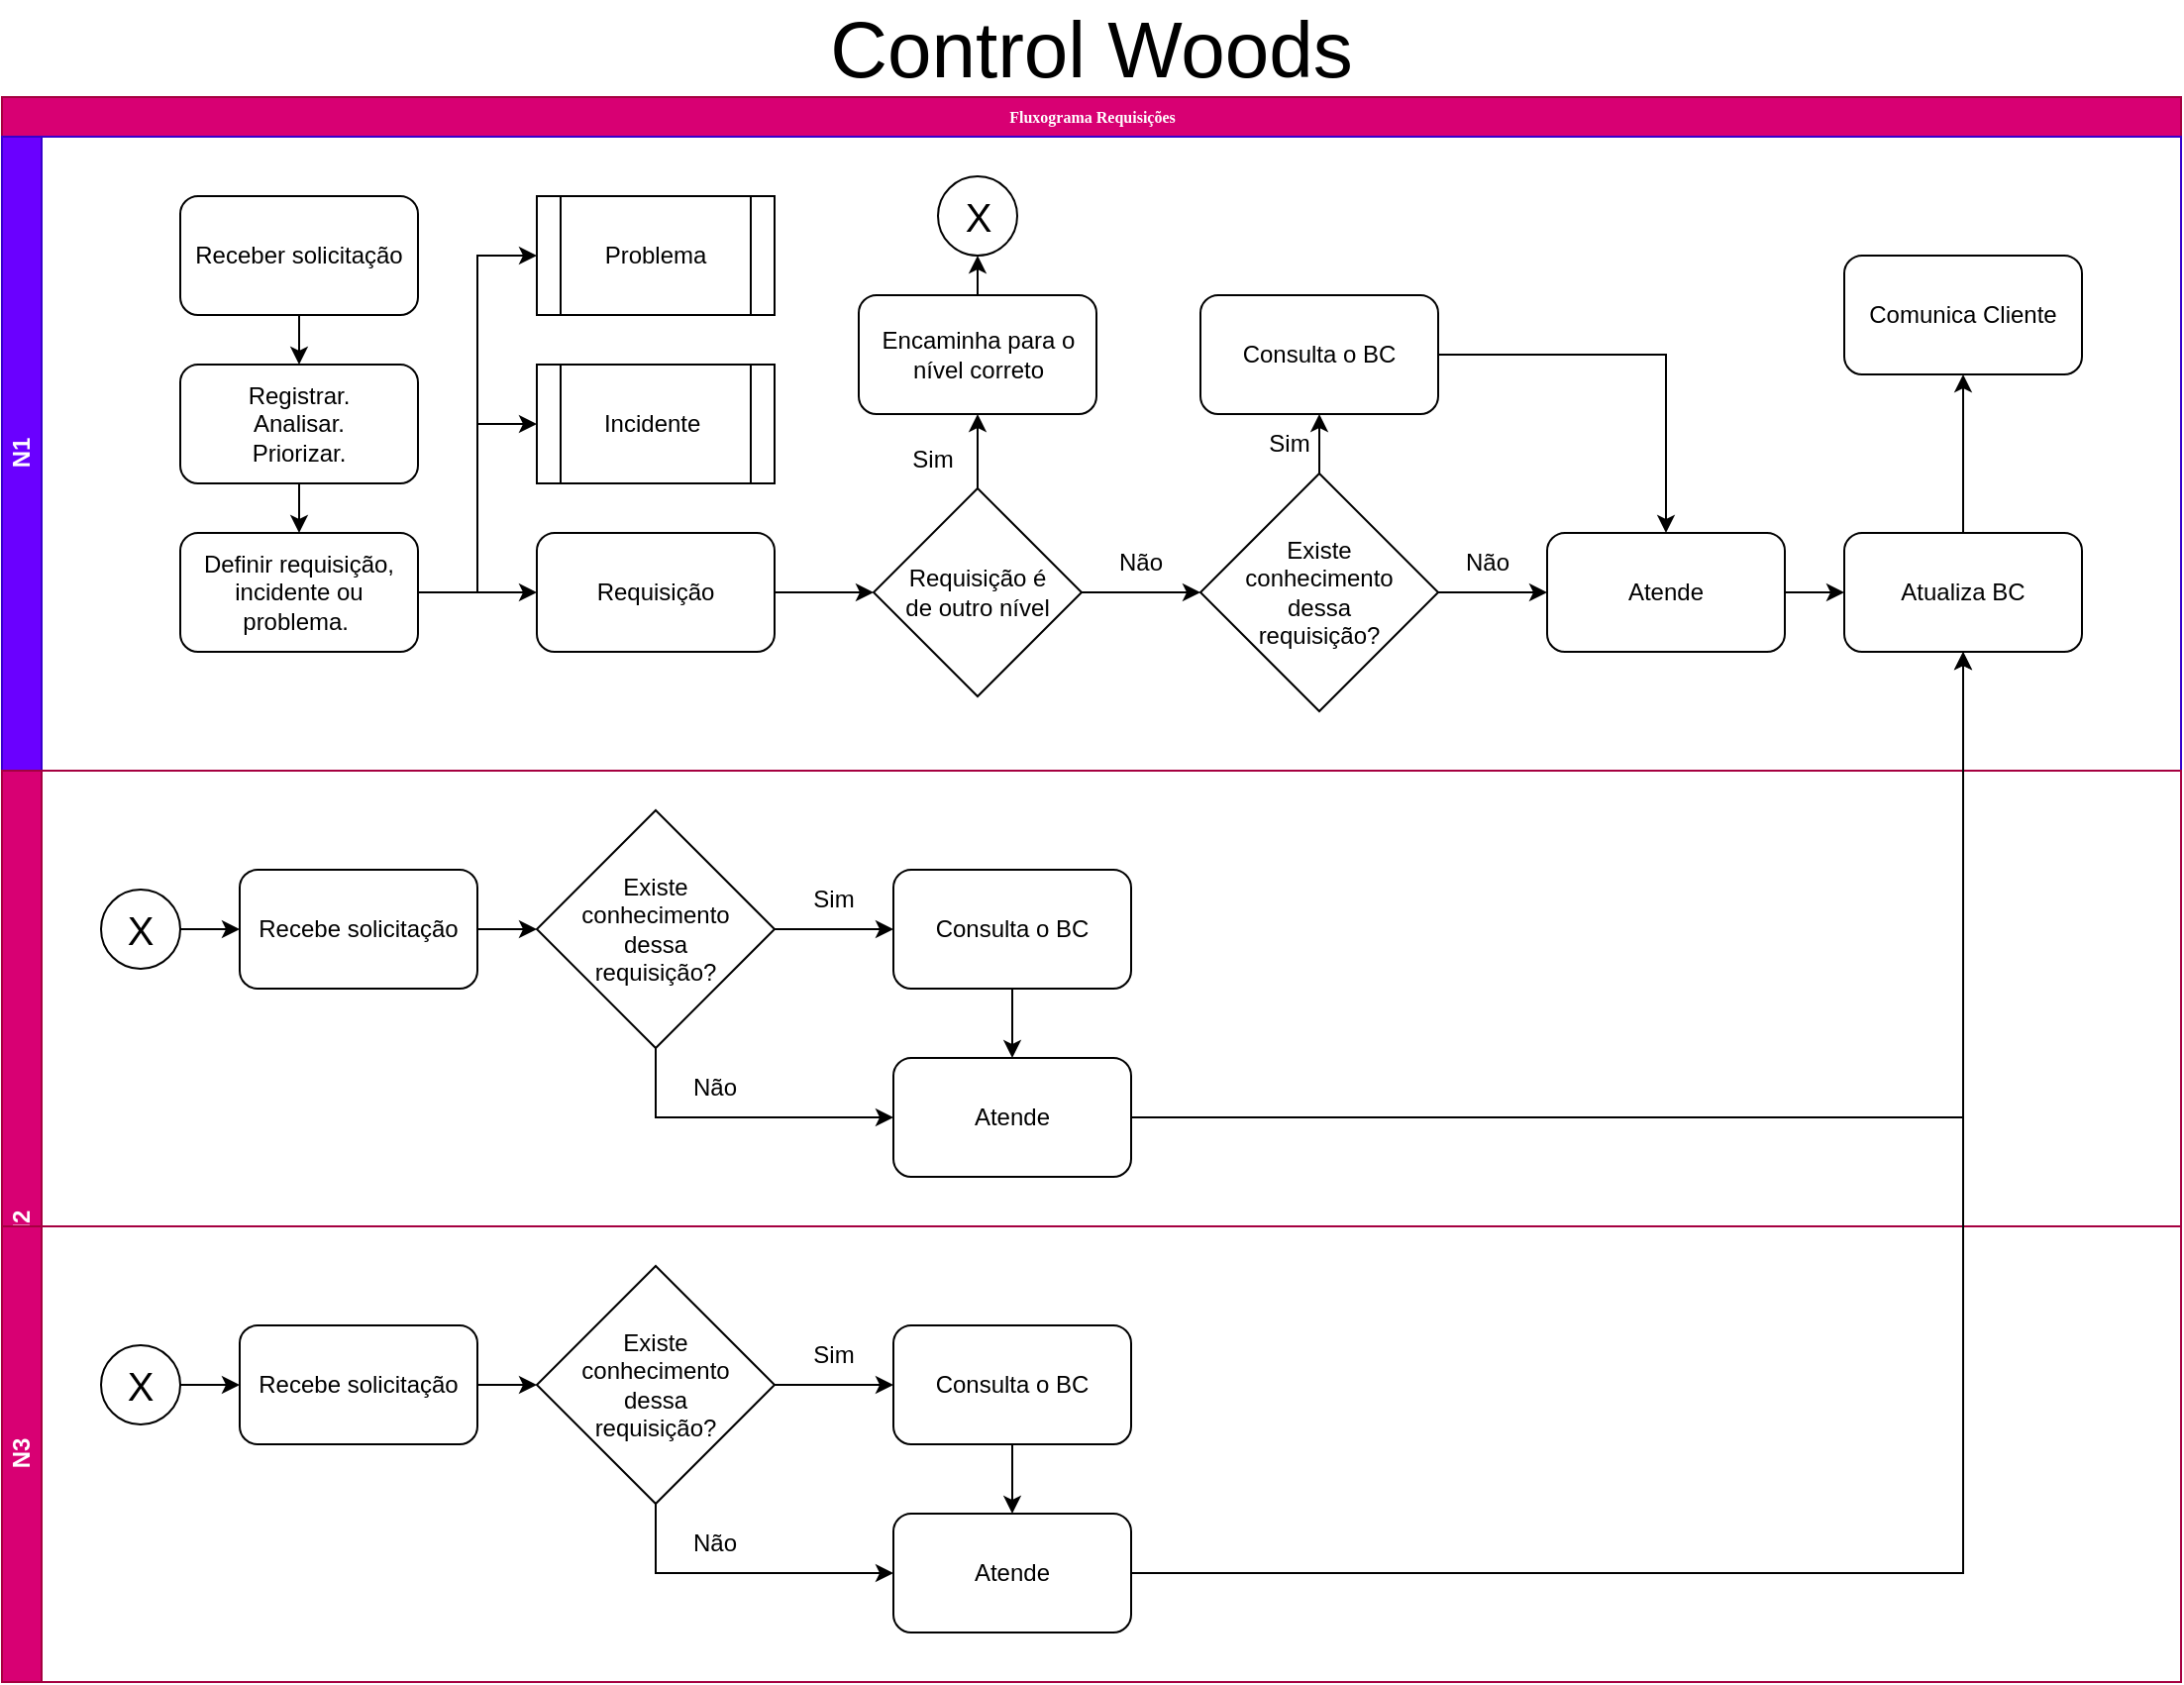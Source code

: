 <mxfile version="22.1.7" type="device">
  <diagram name="Page-1" id="c7488fd3-1785-93aa-aadb-54a6760d102a">
    <mxGraphModel dx="2647" dy="2290" grid="1" gridSize="10" guides="1" tooltips="1" connect="1" arrows="1" fold="1" page="1" pageScale="1" pageWidth="1100" pageHeight="850" background="none" math="0" shadow="0">
      <root>
        <mxCell id="0" />
        <mxCell id="1" parent="0" />
        <mxCell id="2b4e8129b02d487f-1" value="Fluxograma&amp;nbsp;Requisições " style="swimlane;html=1;childLayout=stackLayout;horizontal=1;startSize=20;horizontalStack=0;rounded=0;shadow=0;labelBackgroundColor=none;strokeWidth=1;fontFamily=Verdana;fontSize=8;align=center;fillColor=#d80073;strokeColor=#A50040;fontColor=#ffffff;" parent="1" vertex="1">
          <mxGeometry y="-800" width="1100" height="800" as="geometry">
            <mxRectangle x="180" y="70" width="60" height="20" as="alternateBounds" />
          </mxGeometry>
        </mxCell>
        <mxCell id="2b4e8129b02d487f-3" value="N1" style="swimlane;html=1;startSize=20;horizontal=0;fillColor=#6a00ff;fontColor=#ffffff;strokeColor=#3700CC;" parent="2b4e8129b02d487f-1" vertex="1">
          <mxGeometry y="20" width="1100" height="320" as="geometry" />
        </mxCell>
        <mxCell id="ur2h0-PqVUXsRNQ7MQ-a-5" style="edgeStyle=orthogonalEdgeStyle;rounded=0;orthogonalLoop=1;jettySize=auto;html=1;entryX=0.5;entryY=0;entryDx=0;entryDy=0;" parent="2b4e8129b02d487f-3" source="vjjzR6SspAhX7g16NQRn-58" target="ur2h0-PqVUXsRNQ7MQ-a-3" edge="1">
          <mxGeometry relative="1" as="geometry" />
        </mxCell>
        <mxCell id="vjjzR6SspAhX7g16NQRn-58" value="Receber solicitação" style="rounded=1;whiteSpace=wrap;html=1;" parent="2b4e8129b02d487f-3" vertex="1">
          <mxGeometry x="90" y="30" width="120" height="60" as="geometry" />
        </mxCell>
        <mxCell id="vjjzR6SspAhX7g16NQRn-79" value="Sim" style="text;html=1;strokeColor=none;fillColor=none;align=center;verticalAlign=middle;whiteSpace=wrap;rounded=0;" parent="2b4e8129b02d487f-3" vertex="1">
          <mxGeometry x="440" y="147.5" width="60" height="30" as="geometry" />
        </mxCell>
        <mxCell id="ur2h0-PqVUXsRNQ7MQ-a-23" style="edgeStyle=orthogonalEdgeStyle;rounded=0;orthogonalLoop=1;jettySize=auto;html=1;entryX=0.5;entryY=1;entryDx=0;entryDy=0;" parent="2b4e8129b02d487f-3" source="vjjzR6SspAhX7g16NQRn-106" target="vjjzR6SspAhX7g16NQRn-108" edge="1">
          <mxGeometry relative="1" as="geometry" />
        </mxCell>
        <mxCell id="ur2h0-PqVUXsRNQ7MQ-a-24" style="edgeStyle=orthogonalEdgeStyle;rounded=0;orthogonalLoop=1;jettySize=auto;html=1;entryX=0;entryY=0.5;entryDx=0;entryDy=0;" parent="2b4e8129b02d487f-3" source="vjjzR6SspAhX7g16NQRn-106" target="vjjzR6SspAhX7g16NQRn-147" edge="1">
          <mxGeometry relative="1" as="geometry" />
        </mxCell>
        <mxCell id="vjjzR6SspAhX7g16NQRn-106" value="Requisição é&lt;br&gt;de outro nível" style="rhombus;whiteSpace=wrap;html=1;" parent="2b4e8129b02d487f-3" vertex="1">
          <mxGeometry x="440" y="177.5" width="105" height="105" as="geometry" />
        </mxCell>
        <mxCell id="ur2h0-PqVUXsRNQ7MQ-a-95" style="edgeStyle=orthogonalEdgeStyle;rounded=0;orthogonalLoop=1;jettySize=auto;html=1;exitX=0.5;exitY=0;exitDx=0;exitDy=0;entryX=0.5;entryY=1;entryDx=0;entryDy=0;" parent="2b4e8129b02d487f-3" source="vjjzR6SspAhX7g16NQRn-108" target="vjjzR6SspAhX7g16NQRn-203" edge="1">
          <mxGeometry relative="1" as="geometry" />
        </mxCell>
        <mxCell id="vjjzR6SspAhX7g16NQRn-108" value="Encaminha para o nível correto" style="rounded=1;whiteSpace=wrap;html=1;" parent="2b4e8129b02d487f-3" vertex="1">
          <mxGeometry x="432.5" y="80" width="120" height="60" as="geometry" />
        </mxCell>
        <mxCell id="vjjzR6SspAhX7g16NQRn-128" value="Não" style="text;html=1;strokeColor=none;fillColor=none;align=center;verticalAlign=middle;whiteSpace=wrap;rounded=0;" parent="2b4e8129b02d487f-3" vertex="1">
          <mxGeometry x="545" y="200" width="60" height="30" as="geometry" />
        </mxCell>
        <mxCell id="ur2h0-PqVUXsRNQ7MQ-a-25" style="edgeStyle=orthogonalEdgeStyle;rounded=0;orthogonalLoop=1;jettySize=auto;html=1;entryX=0;entryY=0.5;entryDx=0;entryDy=0;" parent="2b4e8129b02d487f-3" source="vjjzR6SspAhX7g16NQRn-147" target="vjjzR6SspAhX7g16NQRn-185" edge="1">
          <mxGeometry relative="1" as="geometry" />
        </mxCell>
        <mxCell id="ur2h0-PqVUXsRNQ7MQ-a-27" style="edgeStyle=orthogonalEdgeStyle;rounded=0;orthogonalLoop=1;jettySize=auto;html=1;entryX=0.5;entryY=1;entryDx=0;entryDy=0;" parent="2b4e8129b02d487f-3" source="vjjzR6SspAhX7g16NQRn-147" target="vjjzR6SspAhX7g16NQRn-189" edge="1">
          <mxGeometry relative="1" as="geometry" />
        </mxCell>
        <mxCell id="vjjzR6SspAhX7g16NQRn-147" value="Existe&lt;br&gt;conhecimento&lt;br&gt;dessa&lt;br&gt;requisição?" style="rhombus;whiteSpace=wrap;html=1;" parent="2b4e8129b02d487f-3" vertex="1">
          <mxGeometry x="605" y="170" width="120" height="120" as="geometry" />
        </mxCell>
        <mxCell id="ur2h0-PqVUXsRNQ7MQ-a-62" style="edgeStyle=orthogonalEdgeStyle;rounded=0;orthogonalLoop=1;jettySize=auto;html=1;entryX=0;entryY=0.5;entryDx=0;entryDy=0;" parent="2b4e8129b02d487f-3" source="vjjzR6SspAhX7g16NQRn-185" target="vjjzR6SspAhX7g16NQRn-187" edge="1">
          <mxGeometry relative="1" as="geometry" />
        </mxCell>
        <mxCell id="vjjzR6SspAhX7g16NQRn-185" value="Atende" style="rounded=1;whiteSpace=wrap;html=1;" parent="2b4e8129b02d487f-3" vertex="1">
          <mxGeometry x="780" y="200" width="120" height="60" as="geometry" />
        </mxCell>
        <mxCell id="ur2h0-PqVUXsRNQ7MQ-a-64" value="" style="edgeStyle=orthogonalEdgeStyle;rounded=0;orthogonalLoop=1;jettySize=auto;html=1;" parent="2b4e8129b02d487f-3" source="vjjzR6SspAhX7g16NQRn-187" target="ur2h0-PqVUXsRNQ7MQ-a-63" edge="1">
          <mxGeometry relative="1" as="geometry" />
        </mxCell>
        <mxCell id="vjjzR6SspAhX7g16NQRn-187" value="Atualiza BC" style="rounded=1;whiteSpace=wrap;html=1;" parent="2b4e8129b02d487f-3" vertex="1">
          <mxGeometry x="930" y="200" width="120" height="60" as="geometry" />
        </mxCell>
        <mxCell id="ur2h0-PqVUXsRNQ7MQ-a-58" style="edgeStyle=orthogonalEdgeStyle;rounded=0;orthogonalLoop=1;jettySize=auto;html=1;entryX=0.5;entryY=0;entryDx=0;entryDy=0;" parent="2b4e8129b02d487f-3" source="vjjzR6SspAhX7g16NQRn-189" target="vjjzR6SspAhX7g16NQRn-185" edge="1">
          <mxGeometry relative="1" as="geometry" />
        </mxCell>
        <mxCell id="vjjzR6SspAhX7g16NQRn-189" value="Consulta o BC" style="rounded=1;whiteSpace=wrap;html=1;" parent="2b4e8129b02d487f-3" vertex="1">
          <mxGeometry x="605" y="80" width="120" height="60" as="geometry" />
        </mxCell>
        <mxCell id="ur2h0-PqVUXsRNQ7MQ-a-12" style="edgeStyle=orthogonalEdgeStyle;rounded=0;orthogonalLoop=1;jettySize=auto;html=1;entryX=0.5;entryY=0;entryDx=0;entryDy=0;" parent="2b4e8129b02d487f-3" source="ur2h0-PqVUXsRNQ7MQ-a-3" target="ur2h0-PqVUXsRNQ7MQ-a-7" edge="1">
          <mxGeometry relative="1" as="geometry" />
        </mxCell>
        <mxCell id="ur2h0-PqVUXsRNQ7MQ-a-3" value="Registrar.&lt;br&gt;Analisar.&lt;br&gt;Priorizar." style="rounded=1;whiteSpace=wrap;html=1;" parent="2b4e8129b02d487f-3" vertex="1">
          <mxGeometry x="90" y="115" width="120" height="60" as="geometry" />
        </mxCell>
        <mxCell id="ur2h0-PqVUXsRNQ7MQ-a-17" value="" style="edgeStyle=orthogonalEdgeStyle;rounded=0;orthogonalLoop=1;jettySize=auto;html=1;" parent="2b4e8129b02d487f-3" source="ur2h0-PqVUXsRNQ7MQ-a-7" target="ur2h0-PqVUXsRNQ7MQ-a-16" edge="1">
          <mxGeometry relative="1" as="geometry" />
        </mxCell>
        <mxCell id="ur2h0-PqVUXsRNQ7MQ-a-18" style="edgeStyle=orthogonalEdgeStyle;rounded=0;orthogonalLoop=1;jettySize=auto;html=1;exitX=1;exitY=0.5;exitDx=0;exitDy=0;entryX=0;entryY=0.5;entryDx=0;entryDy=0;" parent="2b4e8129b02d487f-3" source="ur2h0-PqVUXsRNQ7MQ-a-7" target="ur2h0-PqVUXsRNQ7MQ-a-14" edge="1">
          <mxGeometry relative="1" as="geometry" />
        </mxCell>
        <mxCell id="ur2h0-PqVUXsRNQ7MQ-a-20" style="edgeStyle=orthogonalEdgeStyle;rounded=0;orthogonalLoop=1;jettySize=auto;html=1;entryX=0;entryY=0.5;entryDx=0;entryDy=0;" parent="2b4e8129b02d487f-3" source="ur2h0-PqVUXsRNQ7MQ-a-7" target="ur2h0-PqVUXsRNQ7MQ-a-13" edge="1">
          <mxGeometry relative="1" as="geometry" />
        </mxCell>
        <mxCell id="ur2h0-PqVUXsRNQ7MQ-a-7" value="Definir requisição, incidente ou problema.&amp;nbsp;" style="rounded=1;whiteSpace=wrap;html=1;" parent="2b4e8129b02d487f-3" vertex="1">
          <mxGeometry x="90" y="200" width="120" height="60" as="geometry" />
        </mxCell>
        <mxCell id="ur2h0-PqVUXsRNQ7MQ-a-13" value="Problema" style="shape=process;whiteSpace=wrap;html=1;backgroundOutline=1;" parent="2b4e8129b02d487f-3" vertex="1">
          <mxGeometry x="270" y="30" width="120" height="60" as="geometry" />
        </mxCell>
        <mxCell id="ur2h0-PqVUXsRNQ7MQ-a-14" value="Incidente&amp;nbsp;" style="shape=process;whiteSpace=wrap;html=1;backgroundOutline=1;" parent="2b4e8129b02d487f-3" vertex="1">
          <mxGeometry x="270" y="115" width="120" height="60" as="geometry" />
        </mxCell>
        <mxCell id="ur2h0-PqVUXsRNQ7MQ-a-21" style="edgeStyle=orthogonalEdgeStyle;rounded=0;orthogonalLoop=1;jettySize=auto;html=1;entryX=0;entryY=0.5;entryDx=0;entryDy=0;" parent="2b4e8129b02d487f-3" source="ur2h0-PqVUXsRNQ7MQ-a-16" target="vjjzR6SspAhX7g16NQRn-106" edge="1">
          <mxGeometry relative="1" as="geometry" />
        </mxCell>
        <mxCell id="ur2h0-PqVUXsRNQ7MQ-a-16" value="Requisição" style="whiteSpace=wrap;html=1;rounded=1;" parent="2b4e8129b02d487f-3" vertex="1">
          <mxGeometry x="270" y="200" width="120" height="60" as="geometry" />
        </mxCell>
        <mxCell id="ur2h0-PqVUXsRNQ7MQ-a-26" value="Sim" style="text;html=1;strokeColor=none;fillColor=none;align=center;verticalAlign=middle;whiteSpace=wrap;rounded=0;" parent="2b4e8129b02d487f-3" vertex="1">
          <mxGeometry x="620" y="140" width="60" height="30" as="geometry" />
        </mxCell>
        <mxCell id="ur2h0-PqVUXsRNQ7MQ-a-55" value="Não" style="text;html=1;strokeColor=none;fillColor=none;align=center;verticalAlign=middle;whiteSpace=wrap;rounded=0;" parent="2b4e8129b02d487f-3" vertex="1">
          <mxGeometry x="720" y="200" width="60" height="30" as="geometry" />
        </mxCell>
        <mxCell id="ur2h0-PqVUXsRNQ7MQ-a-63" value="Comunica Cliente" style="whiteSpace=wrap;html=1;rounded=1;" parent="2b4e8129b02d487f-3" vertex="1">
          <mxGeometry x="930" y="60" width="120" height="60" as="geometry" />
        </mxCell>
        <mxCell id="vjjzR6SspAhX7g16NQRn-203" value="&lt;font style=&quot;font-size: 20px;&quot;&gt;X&lt;/font&gt;" style="ellipse;whiteSpace=wrap;html=1;aspect=fixed;" parent="2b4e8129b02d487f-3" vertex="1">
          <mxGeometry x="472.5" y="20" width="40" height="40" as="geometry" />
        </mxCell>
        <mxCell id="2b4e8129b02d487f-4" value="N2" style="swimlane;html=1;startSize=20;horizontal=0;fillColor=#d80073;fontColor=#ffffff;strokeColor=#A50040;" parent="2b4e8129b02d487f-1" vertex="1">
          <mxGeometry y="340" width="1100" height="460" as="geometry" />
        </mxCell>
        <mxCell id="vjjzR6SspAhX7g16NQRn-227" value="Sim" style="text;html=1;strokeColor=none;fillColor=none;align=center;verticalAlign=middle;whiteSpace=wrap;rounded=0;" parent="2b4e8129b02d487f-4" vertex="1">
          <mxGeometry x="390" y="50" width="60" height="30" as="geometry" />
        </mxCell>
        <mxCell id="vjjzR6SspAhX7g16NQRn-228" value="Não" style="text;html=1;strokeColor=none;fillColor=none;align=center;verticalAlign=middle;whiteSpace=wrap;rounded=0;" parent="2b4e8129b02d487f-4" vertex="1">
          <mxGeometry x="330" y="145" width="60" height="30" as="geometry" />
        </mxCell>
        <mxCell id="_Ld9VESk47fDk7o225M8-6" style="edgeStyle=orthogonalEdgeStyle;rounded=0;orthogonalLoop=1;jettySize=auto;html=1;entryX=0;entryY=0.5;entryDx=0;entryDy=0;" edge="1" parent="2b4e8129b02d487f-4" source="WL2loHngfLVMSbmiMG4r-16" target="_Ld9VESk47fDk7o225M8-4">
          <mxGeometry relative="1" as="geometry" />
        </mxCell>
        <mxCell id="WL2loHngfLVMSbmiMG4r-16" value="Recebe solicitação" style="rounded=1;whiteSpace=wrap;html=1;" parent="2b4e8129b02d487f-4" vertex="1">
          <mxGeometry x="120" y="50" width="120" height="60" as="geometry" />
        </mxCell>
        <mxCell id="WL2loHngfLVMSbmiMG4r-1" value="N3" style="swimlane;html=1;startSize=20;horizontal=0;fillColor=#d80073;fontColor=#ffffff;strokeColor=#A50040;" parent="2b4e8129b02d487f-4" vertex="1">
          <mxGeometry y="230" width="1100" height="230" as="geometry" />
        </mxCell>
        <mxCell id="_Ld9VESk47fDk7o225M8-15" value="Sim" style="text;html=1;strokeColor=none;fillColor=none;align=center;verticalAlign=middle;whiteSpace=wrap;rounded=0;" vertex="1" parent="WL2loHngfLVMSbmiMG4r-1">
          <mxGeometry x="390" y="50" width="60" height="30" as="geometry" />
        </mxCell>
        <mxCell id="_Ld9VESk47fDk7o225M8-16" value="Não" style="text;html=1;strokeColor=none;fillColor=none;align=center;verticalAlign=middle;whiteSpace=wrap;rounded=0;" vertex="1" parent="WL2loHngfLVMSbmiMG4r-1">
          <mxGeometry x="330" y="145" width="60" height="30" as="geometry" />
        </mxCell>
        <mxCell id="_Ld9VESk47fDk7o225M8-18" value="Recebe solicitação" style="rounded=1;whiteSpace=wrap;html=1;" vertex="1" parent="WL2loHngfLVMSbmiMG4r-1">
          <mxGeometry x="120" y="50" width="120" height="60" as="geometry" />
        </mxCell>
        <mxCell id="_Ld9VESk47fDk7o225M8-19" style="edgeStyle=orthogonalEdgeStyle;rounded=0;orthogonalLoop=1;jettySize=auto;html=1;entryX=0;entryY=0.5;entryDx=0;entryDy=0;" edge="1" parent="WL2loHngfLVMSbmiMG4r-1" source="_Ld9VESk47fDk7o225M8-20" target="_Ld9VESk47fDk7o225M8-18">
          <mxGeometry relative="1" as="geometry" />
        </mxCell>
        <mxCell id="_Ld9VESk47fDk7o225M8-20" value="&lt;font style=&quot;font-size: 20px;&quot;&gt;X&lt;/font&gt;" style="ellipse;whiteSpace=wrap;html=1;aspect=fixed;" vertex="1" parent="WL2loHngfLVMSbmiMG4r-1">
          <mxGeometry x="50" y="60" width="40" height="40" as="geometry" />
        </mxCell>
        <mxCell id="_Ld9VESk47fDk7o225M8-23" value="Existe&lt;br&gt;conhecimento&lt;br&gt;dessa&lt;br&gt;requisição?" style="rhombus;whiteSpace=wrap;html=1;" vertex="1" parent="WL2loHngfLVMSbmiMG4r-1">
          <mxGeometry x="270" y="20" width="120" height="120" as="geometry" />
        </mxCell>
        <mxCell id="_Ld9VESk47fDk7o225M8-17" style="edgeStyle=orthogonalEdgeStyle;rounded=0;orthogonalLoop=1;jettySize=auto;html=1;entryX=0;entryY=0.5;entryDx=0;entryDy=0;" edge="1" parent="WL2loHngfLVMSbmiMG4r-1" source="_Ld9VESk47fDk7o225M8-18" target="_Ld9VESk47fDk7o225M8-23">
          <mxGeometry relative="1" as="geometry" />
        </mxCell>
        <mxCell id="_Ld9VESk47fDk7o225M8-25" value="Consulta o BC" style="rounded=1;whiteSpace=wrap;html=1;" vertex="1" parent="WL2loHngfLVMSbmiMG4r-1">
          <mxGeometry x="450" y="50" width="120" height="60" as="geometry" />
        </mxCell>
        <mxCell id="_Ld9VESk47fDk7o225M8-21" style="edgeStyle=orthogonalEdgeStyle;rounded=0;orthogonalLoop=1;jettySize=auto;html=1;entryX=0;entryY=0.5;entryDx=0;entryDy=0;" edge="1" parent="WL2loHngfLVMSbmiMG4r-1" source="_Ld9VESk47fDk7o225M8-23" target="_Ld9VESk47fDk7o225M8-25">
          <mxGeometry relative="1" as="geometry" />
        </mxCell>
        <mxCell id="_Ld9VESk47fDk7o225M8-26" value="Atende" style="rounded=1;whiteSpace=wrap;html=1;" vertex="1" parent="WL2loHngfLVMSbmiMG4r-1">
          <mxGeometry x="450" y="145" width="120" height="60" as="geometry" />
        </mxCell>
        <mxCell id="_Ld9VESk47fDk7o225M8-22" style="edgeStyle=orthogonalEdgeStyle;rounded=0;orthogonalLoop=1;jettySize=auto;html=1;entryX=0;entryY=0.5;entryDx=0;entryDy=0;" edge="1" parent="WL2loHngfLVMSbmiMG4r-1" source="_Ld9VESk47fDk7o225M8-23" target="_Ld9VESk47fDk7o225M8-26">
          <mxGeometry relative="1" as="geometry">
            <Array as="points">
              <mxPoint x="330" y="175" />
            </Array>
          </mxGeometry>
        </mxCell>
        <mxCell id="_Ld9VESk47fDk7o225M8-24" style="edgeStyle=orthogonalEdgeStyle;rounded=0;orthogonalLoop=1;jettySize=auto;html=1;entryX=0.5;entryY=0;entryDx=0;entryDy=0;" edge="1" parent="WL2loHngfLVMSbmiMG4r-1" source="_Ld9VESk47fDk7o225M8-25" target="_Ld9VESk47fDk7o225M8-26">
          <mxGeometry relative="1" as="geometry" />
        </mxCell>
        <mxCell id="_Ld9VESk47fDk7o225M8-5" style="edgeStyle=orthogonalEdgeStyle;rounded=0;orthogonalLoop=1;jettySize=auto;html=1;entryX=0;entryY=0.5;entryDx=0;entryDy=0;" edge="1" parent="2b4e8129b02d487f-4" source="ur2h0-PqVUXsRNQ7MQ-a-93" target="WL2loHngfLVMSbmiMG4r-16">
          <mxGeometry relative="1" as="geometry" />
        </mxCell>
        <mxCell id="ur2h0-PqVUXsRNQ7MQ-a-93" value="&lt;font style=&quot;font-size: 20px;&quot;&gt;X&lt;/font&gt;" style="ellipse;whiteSpace=wrap;html=1;aspect=fixed;" parent="2b4e8129b02d487f-4" vertex="1">
          <mxGeometry x="50" y="60" width="40" height="40" as="geometry" />
        </mxCell>
        <mxCell id="_Ld9VESk47fDk7o225M8-10" style="edgeStyle=orthogonalEdgeStyle;rounded=0;orthogonalLoop=1;jettySize=auto;html=1;entryX=0;entryY=0.5;entryDx=0;entryDy=0;" edge="1" parent="2b4e8129b02d487f-4" source="_Ld9VESk47fDk7o225M8-4" target="_Ld9VESk47fDk7o225M8-7">
          <mxGeometry relative="1" as="geometry" />
        </mxCell>
        <mxCell id="_Ld9VESk47fDk7o225M8-12" style="edgeStyle=orthogonalEdgeStyle;rounded=0;orthogonalLoop=1;jettySize=auto;html=1;entryX=0;entryY=0.5;entryDx=0;entryDy=0;" edge="1" parent="2b4e8129b02d487f-4" source="_Ld9VESk47fDk7o225M8-4" target="_Ld9VESk47fDk7o225M8-11">
          <mxGeometry relative="1" as="geometry">
            <Array as="points">
              <mxPoint x="330" y="175" />
            </Array>
          </mxGeometry>
        </mxCell>
        <mxCell id="_Ld9VESk47fDk7o225M8-4" value="Existe&lt;br&gt;conhecimento&lt;br&gt;dessa&lt;br&gt;requisição?" style="rhombus;whiteSpace=wrap;html=1;" vertex="1" parent="2b4e8129b02d487f-4">
          <mxGeometry x="270" y="20" width="120" height="120" as="geometry" />
        </mxCell>
        <mxCell id="_Ld9VESk47fDk7o225M8-13" style="edgeStyle=orthogonalEdgeStyle;rounded=0;orthogonalLoop=1;jettySize=auto;html=1;entryX=0.5;entryY=0;entryDx=0;entryDy=0;" edge="1" parent="2b4e8129b02d487f-4" source="_Ld9VESk47fDk7o225M8-7" target="_Ld9VESk47fDk7o225M8-11">
          <mxGeometry relative="1" as="geometry" />
        </mxCell>
        <mxCell id="_Ld9VESk47fDk7o225M8-7" value="Consulta o BC" style="rounded=1;whiteSpace=wrap;html=1;" vertex="1" parent="2b4e8129b02d487f-4">
          <mxGeometry x="450" y="50" width="120" height="60" as="geometry" />
        </mxCell>
        <mxCell id="_Ld9VESk47fDk7o225M8-11" value="Atende" style="rounded=1;whiteSpace=wrap;html=1;" vertex="1" parent="2b4e8129b02d487f-4">
          <mxGeometry x="450" y="145" width="120" height="60" as="geometry" />
        </mxCell>
        <mxCell id="_Ld9VESk47fDk7o225M8-14" style="edgeStyle=orthogonalEdgeStyle;rounded=0;orthogonalLoop=1;jettySize=auto;html=1;entryX=0.5;entryY=1;entryDx=0;entryDy=0;" edge="1" parent="2b4e8129b02d487f-1" source="_Ld9VESk47fDk7o225M8-11" target="vjjzR6SspAhX7g16NQRn-187">
          <mxGeometry relative="1" as="geometry" />
        </mxCell>
        <mxCell id="_Ld9VESk47fDk7o225M8-27" style="edgeStyle=orthogonalEdgeStyle;rounded=0;orthogonalLoop=1;jettySize=auto;html=1;entryX=0.5;entryY=1;entryDx=0;entryDy=0;" edge="1" parent="2b4e8129b02d487f-1" source="_Ld9VESk47fDk7o225M8-26" target="vjjzR6SspAhX7g16NQRn-187">
          <mxGeometry relative="1" as="geometry">
            <mxPoint x="1050" y="670" as="targetPoint" />
          </mxGeometry>
        </mxCell>
        <mxCell id="_Ld9VESk47fDk7o225M8-28" value="&lt;font style=&quot;vertical-align: inherit; font-size: 40px;&quot;&gt;&lt;font style=&quot;vertical-align: inherit; font-size: 40px;&quot;&gt;Control Woods&lt;/font&gt;&lt;/font&gt;" style="text;html=1;strokeColor=none;fillColor=none;align=center;verticalAlign=middle;whiteSpace=wrap;rounded=0;strokeWidth=1;fontSize=40;" vertex="1" parent="1">
          <mxGeometry x="320" y="-840" width="460" height="30" as="geometry" />
        </mxCell>
      </root>
    </mxGraphModel>
  </diagram>
</mxfile>
